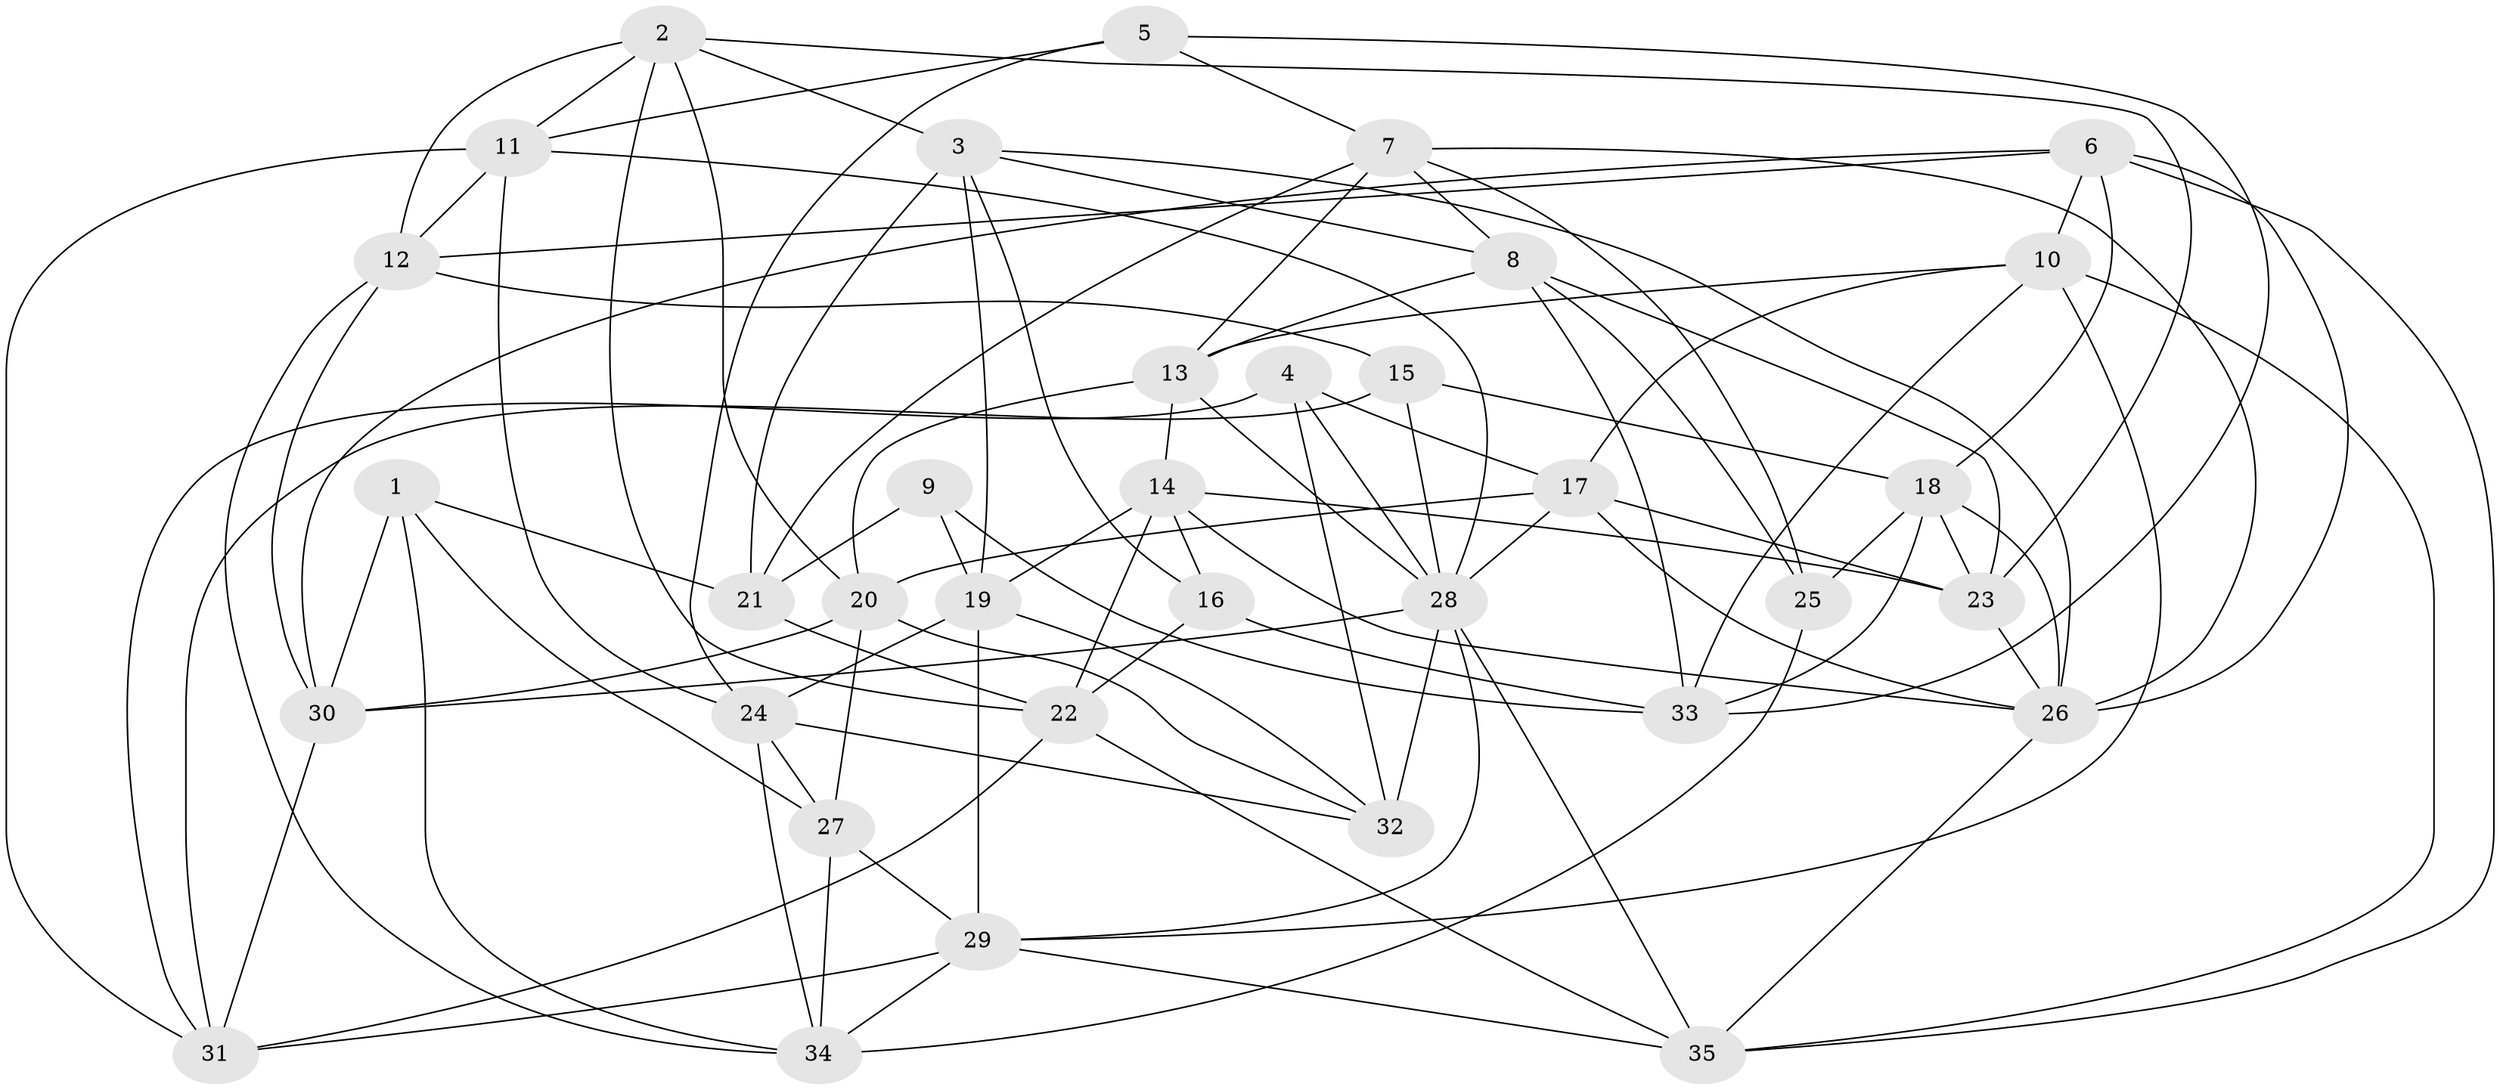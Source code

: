 // original degree distribution, {4: 1.0}
// Generated by graph-tools (version 1.1) at 2025/50/03/09/25 03:50:56]
// undirected, 35 vertices, 99 edges
graph export_dot {
graph [start="1"]
  node [color=gray90,style=filled];
  1;
  2;
  3;
  4;
  5;
  6;
  7;
  8;
  9;
  10;
  11;
  12;
  13;
  14;
  15;
  16;
  17;
  18;
  19;
  20;
  21;
  22;
  23;
  24;
  25;
  26;
  27;
  28;
  29;
  30;
  31;
  32;
  33;
  34;
  35;
  1 -- 21 [weight=1.0];
  1 -- 27 [weight=1.0];
  1 -- 30 [weight=1.0];
  1 -- 34 [weight=1.0];
  2 -- 3 [weight=1.0];
  2 -- 11 [weight=1.0];
  2 -- 12 [weight=1.0];
  2 -- 20 [weight=1.0];
  2 -- 22 [weight=1.0];
  2 -- 23 [weight=1.0];
  3 -- 8 [weight=1.0];
  3 -- 16 [weight=1.0];
  3 -- 19 [weight=1.0];
  3 -- 21 [weight=1.0];
  3 -- 26 [weight=1.0];
  4 -- 17 [weight=1.0];
  4 -- 28 [weight=1.0];
  4 -- 31 [weight=1.0];
  4 -- 32 [weight=1.0];
  5 -- 7 [weight=1.0];
  5 -- 11 [weight=1.0];
  5 -- 24 [weight=1.0];
  5 -- 33 [weight=1.0];
  6 -- 10 [weight=1.0];
  6 -- 12 [weight=1.0];
  6 -- 18 [weight=1.0];
  6 -- 26 [weight=1.0];
  6 -- 30 [weight=1.0];
  6 -- 35 [weight=1.0];
  7 -- 8 [weight=1.0];
  7 -- 13 [weight=1.0];
  7 -- 21 [weight=1.0];
  7 -- 25 [weight=1.0];
  7 -- 26 [weight=1.0];
  8 -- 13 [weight=1.0];
  8 -- 23 [weight=1.0];
  8 -- 25 [weight=1.0];
  8 -- 33 [weight=1.0];
  9 -- 19 [weight=1.0];
  9 -- 21 [weight=2.0];
  9 -- 33 [weight=1.0];
  10 -- 13 [weight=1.0];
  10 -- 17 [weight=1.0];
  10 -- 29 [weight=1.0];
  10 -- 33 [weight=1.0];
  10 -- 35 [weight=1.0];
  11 -- 12 [weight=1.0];
  11 -- 24 [weight=1.0];
  11 -- 28 [weight=1.0];
  11 -- 31 [weight=1.0];
  12 -- 15 [weight=1.0];
  12 -- 30 [weight=1.0];
  12 -- 34 [weight=1.0];
  13 -- 14 [weight=1.0];
  13 -- 20 [weight=1.0];
  13 -- 28 [weight=1.0];
  14 -- 16 [weight=1.0];
  14 -- 19 [weight=1.0];
  14 -- 22 [weight=1.0];
  14 -- 23 [weight=1.0];
  14 -- 26 [weight=1.0];
  15 -- 18 [weight=1.0];
  15 -- 28 [weight=1.0];
  15 -- 31 [weight=1.0];
  16 -- 22 [weight=1.0];
  16 -- 33 [weight=1.0];
  17 -- 20 [weight=1.0];
  17 -- 23 [weight=1.0];
  17 -- 26 [weight=1.0];
  17 -- 28 [weight=1.0];
  18 -- 23 [weight=1.0];
  18 -- 25 [weight=1.0];
  18 -- 26 [weight=1.0];
  18 -- 33 [weight=1.0];
  19 -- 24 [weight=1.0];
  19 -- 29 [weight=1.0];
  19 -- 32 [weight=1.0];
  20 -- 27 [weight=1.0];
  20 -- 30 [weight=1.0];
  20 -- 32 [weight=1.0];
  21 -- 22 [weight=1.0];
  22 -- 31 [weight=1.0];
  22 -- 35 [weight=1.0];
  23 -- 26 [weight=1.0];
  24 -- 27 [weight=1.0];
  24 -- 32 [weight=1.0];
  24 -- 34 [weight=1.0];
  25 -- 34 [weight=1.0];
  26 -- 35 [weight=1.0];
  27 -- 29 [weight=2.0];
  27 -- 34 [weight=1.0];
  28 -- 29 [weight=1.0];
  28 -- 30 [weight=1.0];
  28 -- 32 [weight=2.0];
  28 -- 35 [weight=1.0];
  29 -- 31 [weight=1.0];
  29 -- 34 [weight=1.0];
  29 -- 35 [weight=1.0];
  30 -- 31 [weight=1.0];
}
